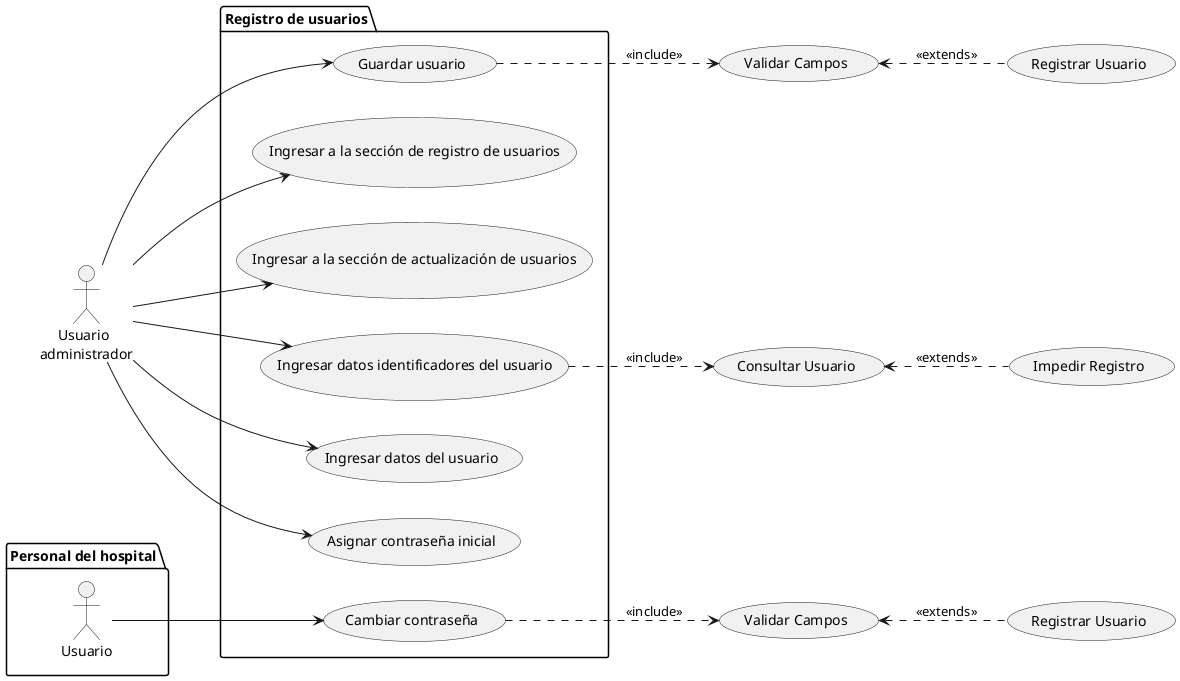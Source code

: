 @startuml "CU - 4 - Registro de usuario"

left to right direction

/' === Sección de actores === '/
actor "     Usuario \nadministrador" as admin
package "Personal del hospital" {
    actor "Usuario" as usuario
}

/' === Sección de elementos === '/
package "Registro de usuarios" {
    usecase "Ingresar a la sección de registro de usuarios" as UC1
    usecase "Ingresar a la sección de actualización de usuarios" as UC2
    usecase "Ingresar datos identificadores del usuario" as UC3
    usecase "Ingresar datos del usuario" as UC4
    usecase "Asignar contraseña inicial" as UC5
    usecase "Cambiar contraseña" as UC6
    usecase "Guardar usuario" as UC7
}

(Validar Campos) as validar
(Validar Campos) as validar2
(Impedir Registro) as denegar
(Consultar Usuario) as comprobar
(Registrar Usuario) as registrar
(Registrar Usuario) as registrar2

/' === Sección de Relaciones === '/
admin --> UC1
admin --> UC2
admin --> UC3
admin --> UC4
admin --> UC5
admin --> UC7

UC3 ..> comprobar : <<include>>
comprobar <.. denegar : <<extends>>

UC7 ..> validar : <<include>>
validar <.. registrar : <<extends>>

usuario --> UC6
UC6 ..> validar2 : <<include>> 
validar2 <.. registrar2 : <<extends>>

@enduml